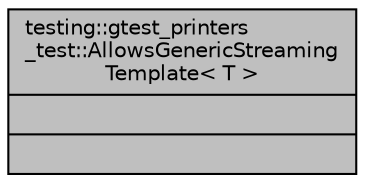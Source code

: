 digraph "testing::gtest_printers_test::AllowsGenericStreamingTemplate&lt; T &gt;"
{
  edge [fontname="Helvetica",fontsize="10",labelfontname="Helvetica",labelfontsize="10"];
  node [fontname="Helvetica",fontsize="10",shape=record];
  Node1 [label="{testing::gtest_printers\l_test::AllowsGenericStreaming\lTemplate\< T \>\n||}",height=0.2,width=0.4,color="black", fillcolor="grey75", style="filled", fontcolor="black"];
}
